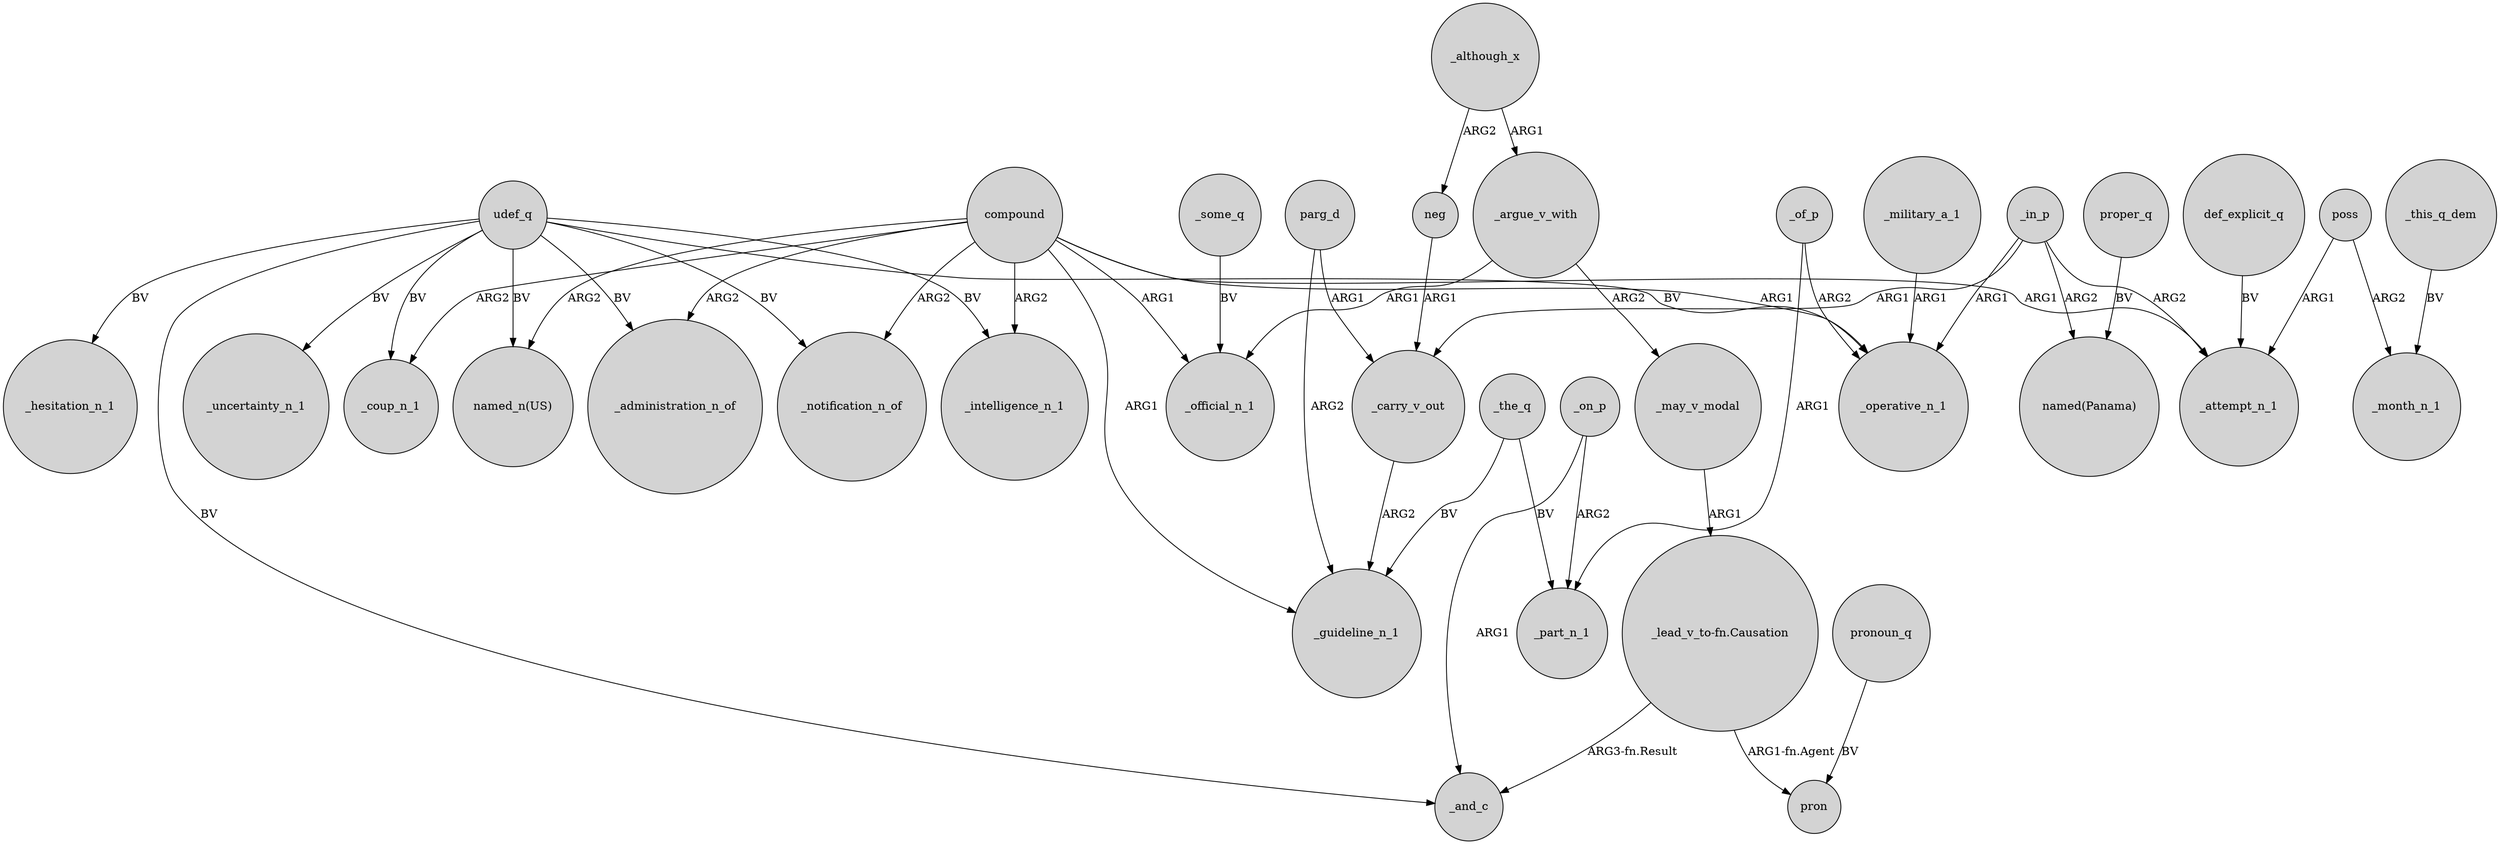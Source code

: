 digraph {
	node [shape=circle style=filled]
	udef_q -> _administration_n_of [label=BV]
	compound -> _intelligence_n_1 [label=ARG2]
	parg_d -> _guideline_n_1 [label=ARG2]
	udef_q -> _hesitation_n_1 [label=BV]
	parg_d -> _carry_v_out [label=ARG1]
	poss -> _month_n_1 [label=ARG2]
	udef_q -> "named_n(US)" [label=BV]
	"_lead_v_to-fn.Causation" -> _and_c [label="ARG3-fn.Result"]
	compound -> _coup_n_1 [label=ARG2]
	_on_p -> _part_n_1 [label=ARG2]
	compound -> _attempt_n_1 [label=ARG1]
	_military_a_1 -> _operative_n_1 [label=ARG1]
	_this_q_dem -> _month_n_1 [label=BV]
	_some_q -> _official_n_1 [label=BV]
	_on_p -> _and_c [label=ARG1]
	_the_q -> _part_n_1 [label=BV]
	_of_p -> _operative_n_1 [label=ARG2]
	udef_q -> _coup_n_1 [label=BV]
	compound -> _administration_n_of [label=ARG2]
	_although_x -> _argue_v_with [label=ARG1]
	poss -> _attempt_n_1 [label=ARG1]
	udef_q -> _uncertainty_n_1 [label=BV]
	_although_x -> neg [label=ARG2]
	_of_p -> _part_n_1 [label=ARG1]
	compound -> "named_n(US)" [label=ARG2]
	_in_p -> "named(Panama)" [label=ARG2]
	proper_q -> "named(Panama)" [label=BV]
	pronoun_q -> pron [label=BV]
	udef_q -> _operative_n_1 [label=BV]
	neg -> _carry_v_out [label=ARG1]
	_in_p -> _carry_v_out [label=ARG1]
	_may_v_modal -> "_lead_v_to-fn.Causation" [label=ARG1]
	_in_p -> _attempt_n_1 [label=ARG2]
	_argue_v_with -> _official_n_1 [label=ARG1]
	udef_q -> _intelligence_n_1 [label=BV]
	_the_q -> _guideline_n_1 [label=BV]
	compound -> _notification_n_of [label=ARG2]
	def_explicit_q -> _attempt_n_1 [label=BV]
	compound -> _official_n_1 [label=ARG1]
	udef_q -> _notification_n_of [label=BV]
	compound -> _guideline_n_1 [label=ARG1]
	compound -> _operative_n_1 [label=ARG1]
	_argue_v_with -> _may_v_modal [label=ARG2]
	udef_q -> _and_c [label=BV]
	_carry_v_out -> _guideline_n_1 [label=ARG2]
	"_lead_v_to-fn.Causation" -> pron [label="ARG1-fn.Agent"]
	_in_p -> _operative_n_1 [label=ARG1]
}
